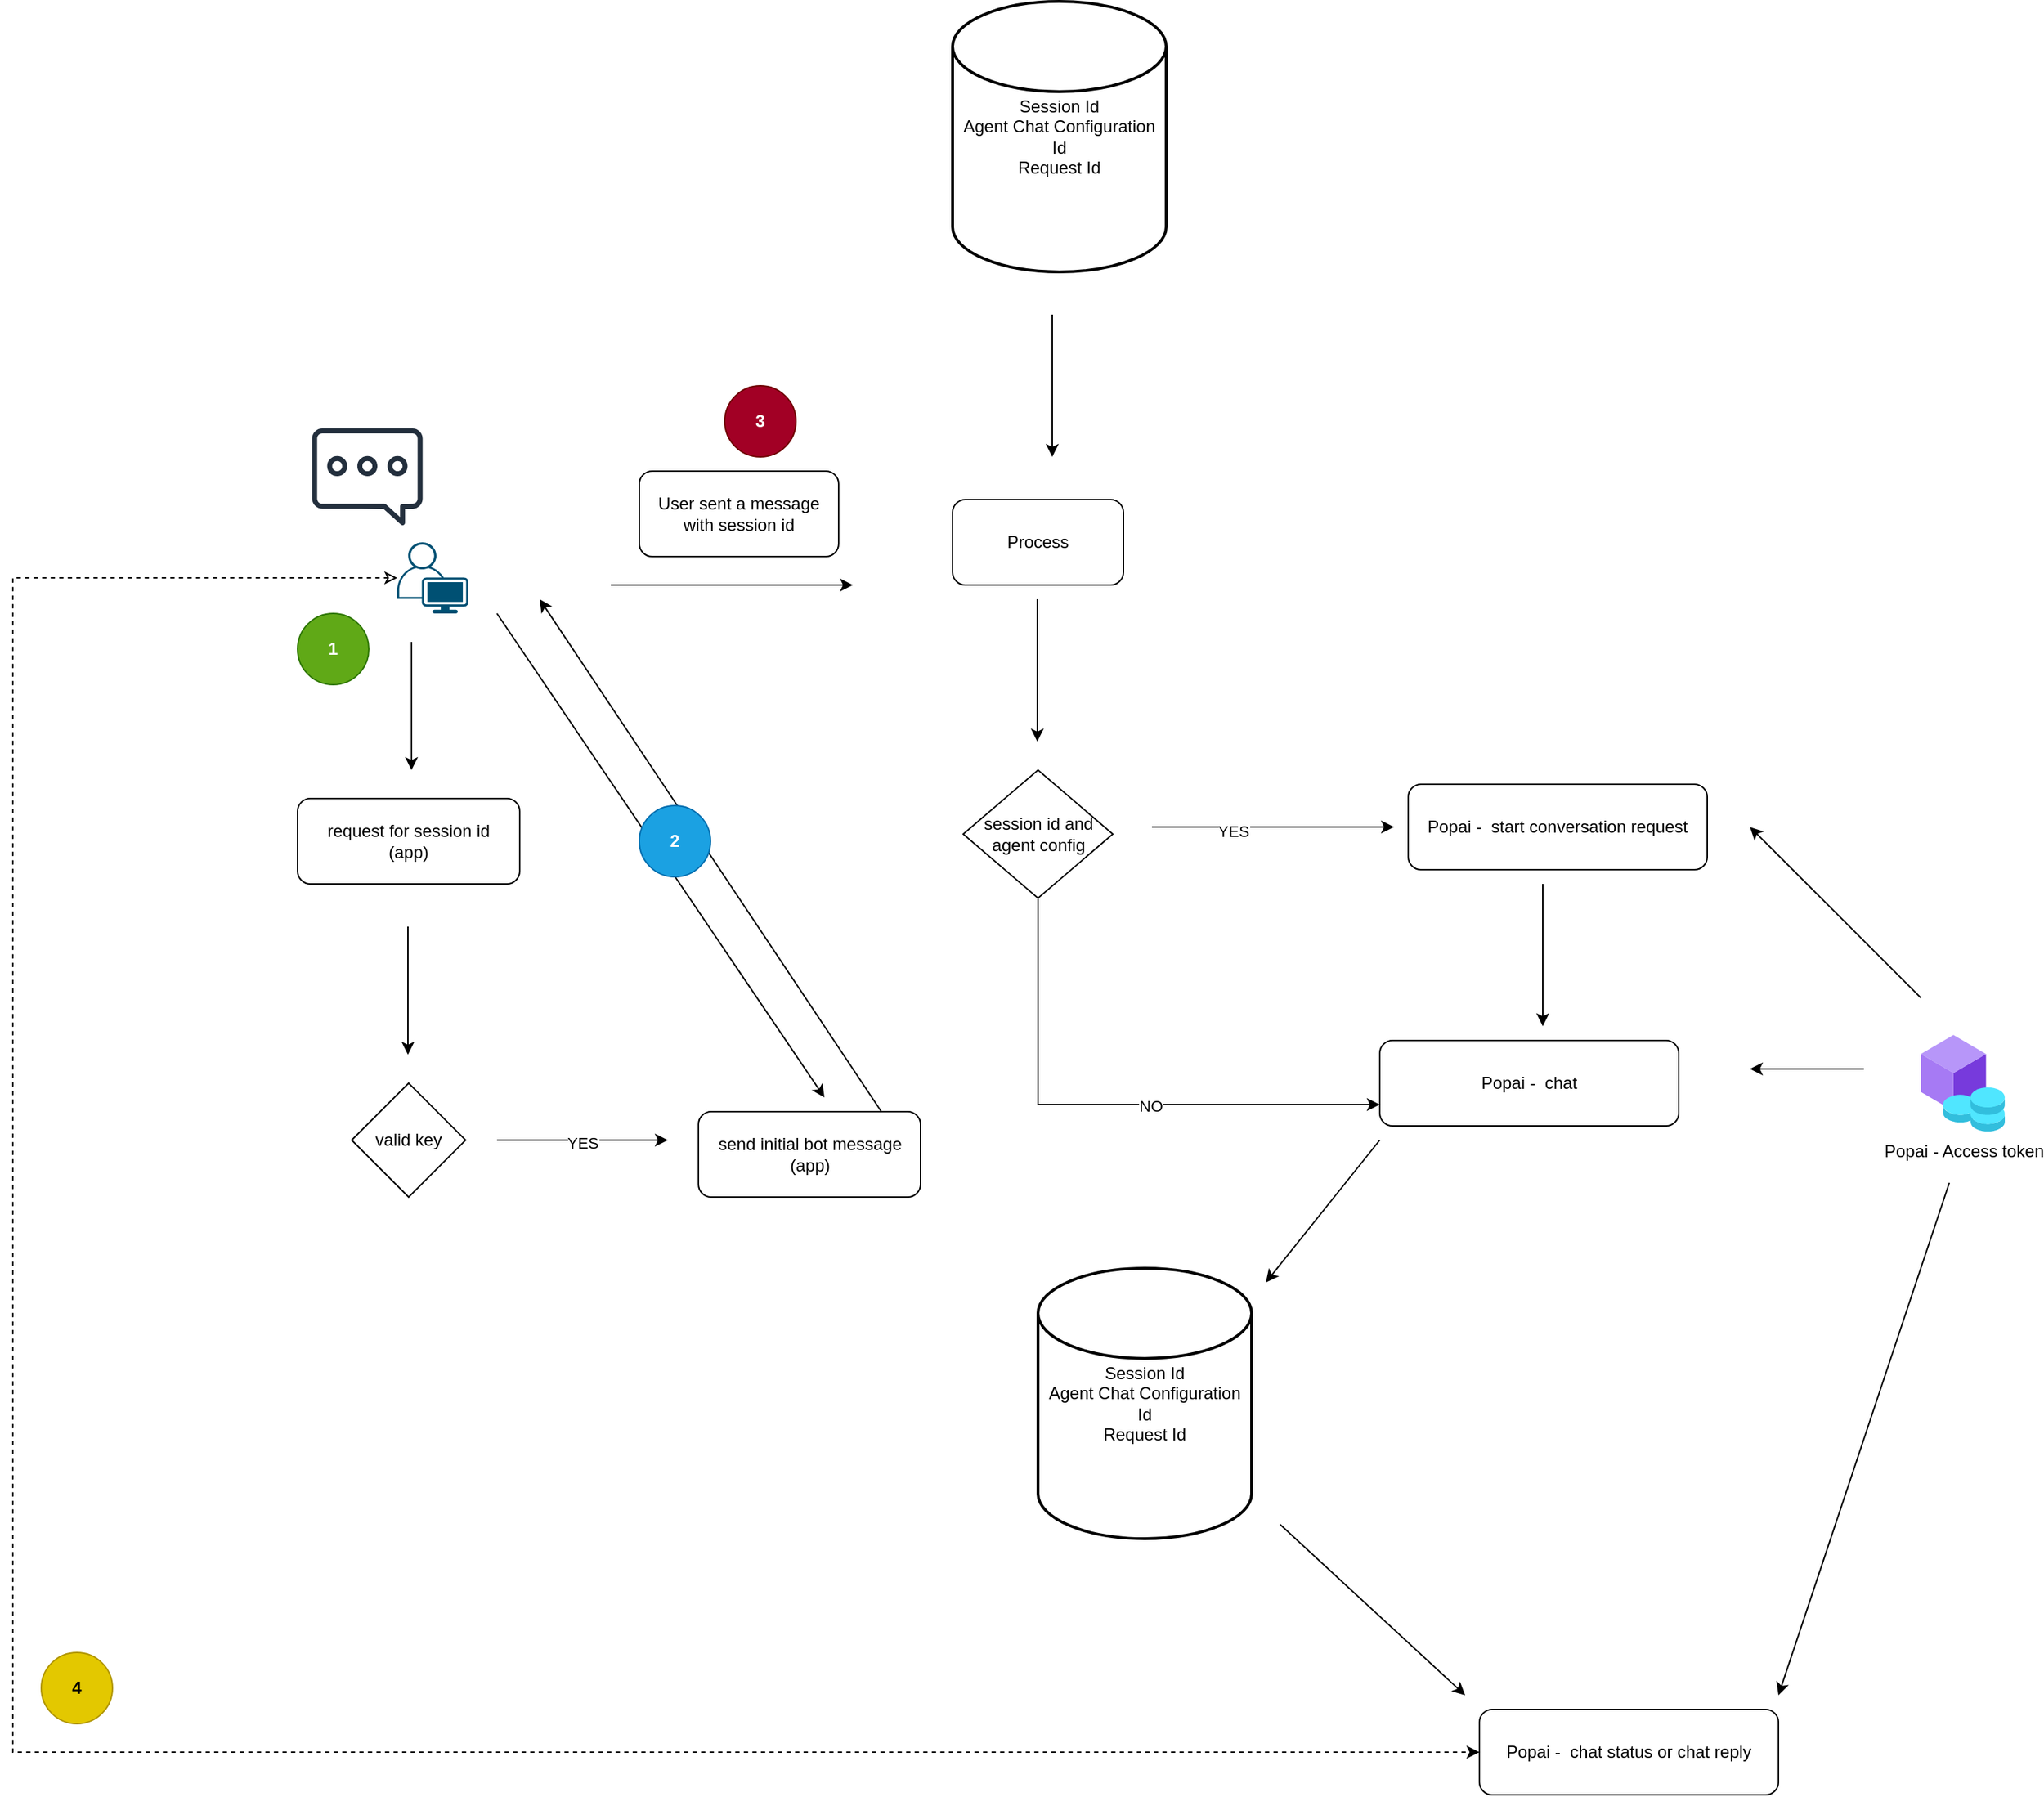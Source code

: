 <mxfile version="27.2.0">
  <diagram name="Page-1" id="A8_Xx-2gRO_wB50ZaLGv">
    <mxGraphModel dx="3565" dy="2997" grid="1" gridSize="10" guides="1" tooltips="1" connect="1" arrows="1" fold="1" page="1" pageScale="1" pageWidth="827" pageHeight="1169" math="0" shadow="0">
      <root>
        <mxCell id="0" />
        <mxCell id="1" parent="0" />
        <mxCell id="f7dfobx15LhGIqYL6Jc0-1" value="Popai - Access token" style="image;aspect=fixed;html=1;points=[];align=center;fontSize=12;image=img/lib/azure2/blockchain/Azure_Token_Service.svg;" vertex="1" parent="1">
          <mxGeometry x="1420" y="456" width="59" height="68" as="geometry" />
        </mxCell>
        <mxCell id="f7dfobx15LhGIqYL6Jc0-38" style="edgeStyle=orthogonalEdgeStyle;rounded=0;orthogonalLoop=1;jettySize=auto;html=1;entryX=0;entryY=0.5;entryDx=0;entryDy=0;dashed=1;startArrow=classic;startFill=0;" edge="1" parent="1" source="f7dfobx15LhGIqYL6Jc0-2" target="f7dfobx15LhGIqYL6Jc0-30">
          <mxGeometry relative="1" as="geometry">
            <Array as="points">
              <mxPoint x="80" y="135" />
              <mxPoint x="80" y="960" />
            </Array>
          </mxGeometry>
        </mxCell>
        <mxCell id="f7dfobx15LhGIqYL6Jc0-2" value="" style="points=[[0.35,0,0],[0.98,0.51,0],[1,0.71,0],[0.67,1,0],[0,0.795,0],[0,0.65,0]];verticalLabelPosition=bottom;sketch=0;html=1;verticalAlign=top;aspect=fixed;align=center;pointerEvents=1;shape=mxgraph.cisco19.user;fillColor=#005073;strokeColor=none;" vertex="1" parent="1">
          <mxGeometry x="350" y="110" width="50" height="50" as="geometry" />
        </mxCell>
        <mxCell id="f7dfobx15LhGIqYL6Jc0-3" value="request for session id&lt;div&gt;(app)&lt;/div&gt;" style="rounded=1;whiteSpace=wrap;html=1;" vertex="1" parent="1">
          <mxGeometry x="280" y="290" width="156" height="60" as="geometry" />
        </mxCell>
        <mxCell id="f7dfobx15LhGIqYL6Jc0-4" value="" style="sketch=0;outlineConnect=0;fontColor=#232F3E;gradientColor=none;fillColor=#232F3D;strokeColor=none;dashed=0;verticalLabelPosition=bottom;verticalAlign=top;align=center;html=1;fontSize=12;fontStyle=0;aspect=fixed;pointerEvents=1;shape=mxgraph.aws4.chat;" vertex="1" parent="1">
          <mxGeometry x="290" y="30" width="78" height="68" as="geometry" />
        </mxCell>
        <mxCell id="f7dfobx15LhGIqYL6Jc0-5" value="send initial bot message&lt;div&gt;(app)&lt;/div&gt;" style="rounded=1;whiteSpace=wrap;html=1;" vertex="1" parent="1">
          <mxGeometry x="561.5" y="510" width="156" height="60" as="geometry" />
        </mxCell>
        <mxCell id="f7dfobx15LhGIqYL6Jc0-6" value="valid key" style="rhombus;whiteSpace=wrap;html=1;" vertex="1" parent="1">
          <mxGeometry x="318" y="490" width="80" height="80" as="geometry" />
        </mxCell>
        <mxCell id="f7dfobx15LhGIqYL6Jc0-7" value="" style="endArrow=classic;html=1;rounded=0;" edge="1" parent="1">
          <mxGeometry width="50" height="50" relative="1" as="geometry">
            <mxPoint x="360" y="180" as="sourcePoint" />
            <mxPoint x="360" y="270" as="targetPoint" />
          </mxGeometry>
        </mxCell>
        <mxCell id="f7dfobx15LhGIqYL6Jc0-8" value="" style="endArrow=classic;html=1;rounded=0;" edge="1" parent="1">
          <mxGeometry width="50" height="50" relative="1" as="geometry">
            <mxPoint x="357.5" y="380" as="sourcePoint" />
            <mxPoint x="357.5" y="470" as="targetPoint" />
          </mxGeometry>
        </mxCell>
        <mxCell id="f7dfobx15LhGIqYL6Jc0-9" value="" style="endArrow=classic;html=1;rounded=0;" edge="1" parent="1">
          <mxGeometry width="50" height="50" relative="1" as="geometry">
            <mxPoint x="420" y="530" as="sourcePoint" />
            <mxPoint x="540" y="530" as="targetPoint" />
          </mxGeometry>
        </mxCell>
        <mxCell id="f7dfobx15LhGIqYL6Jc0-10" value="YES" style="edgeLabel;html=1;align=center;verticalAlign=middle;resizable=0;points=[];" vertex="1" connectable="0" parent="f7dfobx15LhGIqYL6Jc0-9">
          <mxGeometry y="-2" relative="1" as="geometry">
            <mxPoint as="offset" />
          </mxGeometry>
        </mxCell>
        <mxCell id="f7dfobx15LhGIqYL6Jc0-11" value="" style="endArrow=classic;html=1;rounded=0;" edge="1" parent="1">
          <mxGeometry width="50" height="50" relative="1" as="geometry">
            <mxPoint x="690" y="510" as="sourcePoint" />
            <mxPoint x="450" y="150" as="targetPoint" />
          </mxGeometry>
        </mxCell>
        <mxCell id="f7dfobx15LhGIqYL6Jc0-12" value="" style="endArrow=classic;html=1;rounded=0;" edge="1" parent="1">
          <mxGeometry width="50" height="50" relative="1" as="geometry">
            <mxPoint x="500" y="140" as="sourcePoint" />
            <mxPoint x="670" y="140" as="targetPoint" />
          </mxGeometry>
        </mxCell>
        <mxCell id="f7dfobx15LhGIqYL6Jc0-13" value="User sent a message with session id" style="rounded=1;whiteSpace=wrap;html=1;" vertex="1" parent="1">
          <mxGeometry x="520" y="60" width="140" height="60" as="geometry" />
        </mxCell>
        <mxCell id="f7dfobx15LhGIqYL6Jc0-14" value="Popai -&amp;nbsp; start conversation request" style="rounded=1;whiteSpace=wrap;html=1;" vertex="1" parent="1">
          <mxGeometry x="1060" y="280" width="210" height="60" as="geometry" />
        </mxCell>
        <mxCell id="f7dfobx15LhGIqYL6Jc0-26" style="edgeStyle=orthogonalEdgeStyle;rounded=0;orthogonalLoop=1;jettySize=auto;html=1;entryX=0;entryY=0.75;entryDx=0;entryDy=0;" edge="1" parent="1" source="f7dfobx15LhGIqYL6Jc0-15" target="f7dfobx15LhGIqYL6Jc0-24">
          <mxGeometry relative="1" as="geometry">
            <Array as="points">
              <mxPoint x="800" y="505" />
            </Array>
          </mxGeometry>
        </mxCell>
        <mxCell id="f7dfobx15LhGIqYL6Jc0-28" value="NO" style="edgeLabel;html=1;align=center;verticalAlign=middle;resizable=0;points=[];" vertex="1" connectable="0" parent="f7dfobx15LhGIqYL6Jc0-26">
          <mxGeometry x="0.16" y="-1" relative="1" as="geometry">
            <mxPoint as="offset" />
          </mxGeometry>
        </mxCell>
        <mxCell id="f7dfobx15LhGIqYL6Jc0-15" value="session id and agent config" style="rhombus;whiteSpace=wrap;html=1;" vertex="1" parent="1">
          <mxGeometry x="747.5" y="270" width="105" height="90" as="geometry" />
        </mxCell>
        <mxCell id="f7dfobx15LhGIqYL6Jc0-18" value="Session Id&lt;div&gt;Agent Chat Configuration Id&lt;/div&gt;&lt;div&gt;Request Id&lt;/div&gt;" style="strokeWidth=2;html=1;shape=mxgraph.flowchart.database;whiteSpace=wrap;" vertex="1" parent="1">
          <mxGeometry x="740" y="-270" width="150" height="190" as="geometry" />
        </mxCell>
        <mxCell id="f7dfobx15LhGIqYL6Jc0-19" value="" style="endArrow=classic;html=1;rounded=0;" edge="1" parent="1">
          <mxGeometry width="50" height="50" relative="1" as="geometry">
            <mxPoint x="810" y="-50" as="sourcePoint" />
            <mxPoint x="810" y="50" as="targetPoint" />
          </mxGeometry>
        </mxCell>
        <mxCell id="f7dfobx15LhGIqYL6Jc0-20" value="Process" style="rounded=1;whiteSpace=wrap;html=1;" vertex="1" parent="1">
          <mxGeometry x="740" y="80" width="120" height="60" as="geometry" />
        </mxCell>
        <mxCell id="f7dfobx15LhGIqYL6Jc0-21" value="" style="endArrow=classic;html=1;rounded=0;" edge="1" parent="1">
          <mxGeometry width="50" height="50" relative="1" as="geometry">
            <mxPoint x="799.5" y="150" as="sourcePoint" />
            <mxPoint x="799.5" y="250" as="targetPoint" />
          </mxGeometry>
        </mxCell>
        <mxCell id="f7dfobx15LhGIqYL6Jc0-22" value="" style="endArrow=classic;html=1;rounded=0;" edge="1" parent="1">
          <mxGeometry width="50" height="50" relative="1" as="geometry">
            <mxPoint x="880" y="310" as="sourcePoint" />
            <mxPoint x="1050" y="310" as="targetPoint" />
          </mxGeometry>
        </mxCell>
        <mxCell id="f7dfobx15LhGIqYL6Jc0-27" value="YES" style="edgeLabel;html=1;align=center;verticalAlign=middle;resizable=0;points=[];" vertex="1" connectable="0" parent="f7dfobx15LhGIqYL6Jc0-22">
          <mxGeometry x="-0.329" y="-3" relative="1" as="geometry">
            <mxPoint as="offset" />
          </mxGeometry>
        </mxCell>
        <mxCell id="f7dfobx15LhGIqYL6Jc0-23" value="" style="endArrow=classic;html=1;rounded=0;" edge="1" parent="1">
          <mxGeometry width="50" height="50" relative="1" as="geometry">
            <mxPoint x="1420" y="430" as="sourcePoint" />
            <mxPoint x="1300" y="310" as="targetPoint" />
          </mxGeometry>
        </mxCell>
        <mxCell id="f7dfobx15LhGIqYL6Jc0-24" value="Popai -&amp;nbsp; chat" style="rounded=1;whiteSpace=wrap;html=1;" vertex="1" parent="1">
          <mxGeometry x="1040" y="460" width="210" height="60" as="geometry" />
        </mxCell>
        <mxCell id="f7dfobx15LhGIqYL6Jc0-25" value="" style="endArrow=classic;html=1;rounded=0;" edge="1" parent="1">
          <mxGeometry width="50" height="50" relative="1" as="geometry">
            <mxPoint x="1154.5" y="350" as="sourcePoint" />
            <mxPoint x="1154.5" y="450" as="targetPoint" />
          </mxGeometry>
        </mxCell>
        <mxCell id="f7dfobx15LhGIqYL6Jc0-29" value="" style="endArrow=classic;html=1;rounded=0;" edge="1" parent="1">
          <mxGeometry width="50" height="50" relative="1" as="geometry">
            <mxPoint x="1380" y="480" as="sourcePoint" />
            <mxPoint x="1300" y="480" as="targetPoint" />
          </mxGeometry>
        </mxCell>
        <mxCell id="f7dfobx15LhGIqYL6Jc0-30" value="Popai -&amp;nbsp; chat status or chat reply" style="rounded=1;whiteSpace=wrap;html=1;" vertex="1" parent="1">
          <mxGeometry x="1110" y="930" width="210" height="60" as="geometry" />
        </mxCell>
        <mxCell id="f7dfobx15LhGIqYL6Jc0-31" value="Session Id&lt;div&gt;Agent Chat Configuration Id&lt;/div&gt;&lt;div&gt;Request Id&lt;/div&gt;" style="strokeWidth=2;html=1;shape=mxgraph.flowchart.database;whiteSpace=wrap;" vertex="1" parent="1">
          <mxGeometry x="800" y="620" width="150" height="190" as="geometry" />
        </mxCell>
        <mxCell id="f7dfobx15LhGIqYL6Jc0-34" value="" style="endArrow=classic;html=1;rounded=0;" edge="1" parent="1">
          <mxGeometry width="50" height="50" relative="1" as="geometry">
            <mxPoint x="1040" y="530" as="sourcePoint" />
            <mxPoint x="960" y="630" as="targetPoint" />
          </mxGeometry>
        </mxCell>
        <mxCell id="f7dfobx15LhGIqYL6Jc0-35" value="" style="endArrow=classic;html=1;rounded=0;" edge="1" parent="1">
          <mxGeometry width="50" height="50" relative="1" as="geometry">
            <mxPoint x="970" y="800" as="sourcePoint" />
            <mxPoint x="1100" y="920" as="targetPoint" />
          </mxGeometry>
        </mxCell>
        <mxCell id="f7dfobx15LhGIqYL6Jc0-36" value="" style="endArrow=classic;html=1;rounded=0;" edge="1" parent="1">
          <mxGeometry width="50" height="50" relative="1" as="geometry">
            <mxPoint x="1440" y="560" as="sourcePoint" />
            <mxPoint x="1320" y="920" as="targetPoint" />
          </mxGeometry>
        </mxCell>
        <mxCell id="f7dfobx15LhGIqYL6Jc0-42" value="" style="endArrow=classic;html=1;rounded=0;" edge="1" parent="1">
          <mxGeometry width="50" height="50" relative="1" as="geometry">
            <mxPoint x="420" y="160" as="sourcePoint" />
            <mxPoint x="650" y="500" as="targetPoint" />
          </mxGeometry>
        </mxCell>
        <mxCell id="f7dfobx15LhGIqYL6Jc0-43" value="&lt;b&gt;1&lt;/b&gt;" style="ellipse;whiteSpace=wrap;html=1;fillColor=#60a917;fontColor=#ffffff;strokeColor=#2D7600;" vertex="1" parent="1">
          <mxGeometry x="280" y="160" width="50" height="50" as="geometry" />
        </mxCell>
        <mxCell id="f7dfobx15LhGIqYL6Jc0-44" value="&lt;b&gt;2&lt;/b&gt;" style="ellipse;whiteSpace=wrap;html=1;fillColor=#1ba1e2;fontColor=#ffffff;strokeColor=#006EAF;" vertex="1" parent="1">
          <mxGeometry x="520" y="295" width="50" height="50" as="geometry" />
        </mxCell>
        <mxCell id="f7dfobx15LhGIqYL6Jc0-47" value="&lt;b&gt;3&lt;/b&gt;" style="ellipse;whiteSpace=wrap;html=1;fillColor=#a20025;fontColor=#ffffff;strokeColor=#6F0000;" vertex="1" parent="1">
          <mxGeometry x="580" width="50" height="50" as="geometry" />
        </mxCell>
        <mxCell id="f7dfobx15LhGIqYL6Jc0-48" value="&lt;b&gt;4&lt;/b&gt;" style="ellipse;whiteSpace=wrap;html=1;fillColor=#e3c800;fontColor=#000000;strokeColor=#B09500;" vertex="1" parent="1">
          <mxGeometry x="100" y="890" width="50" height="50" as="geometry" />
        </mxCell>
      </root>
    </mxGraphModel>
  </diagram>
</mxfile>
